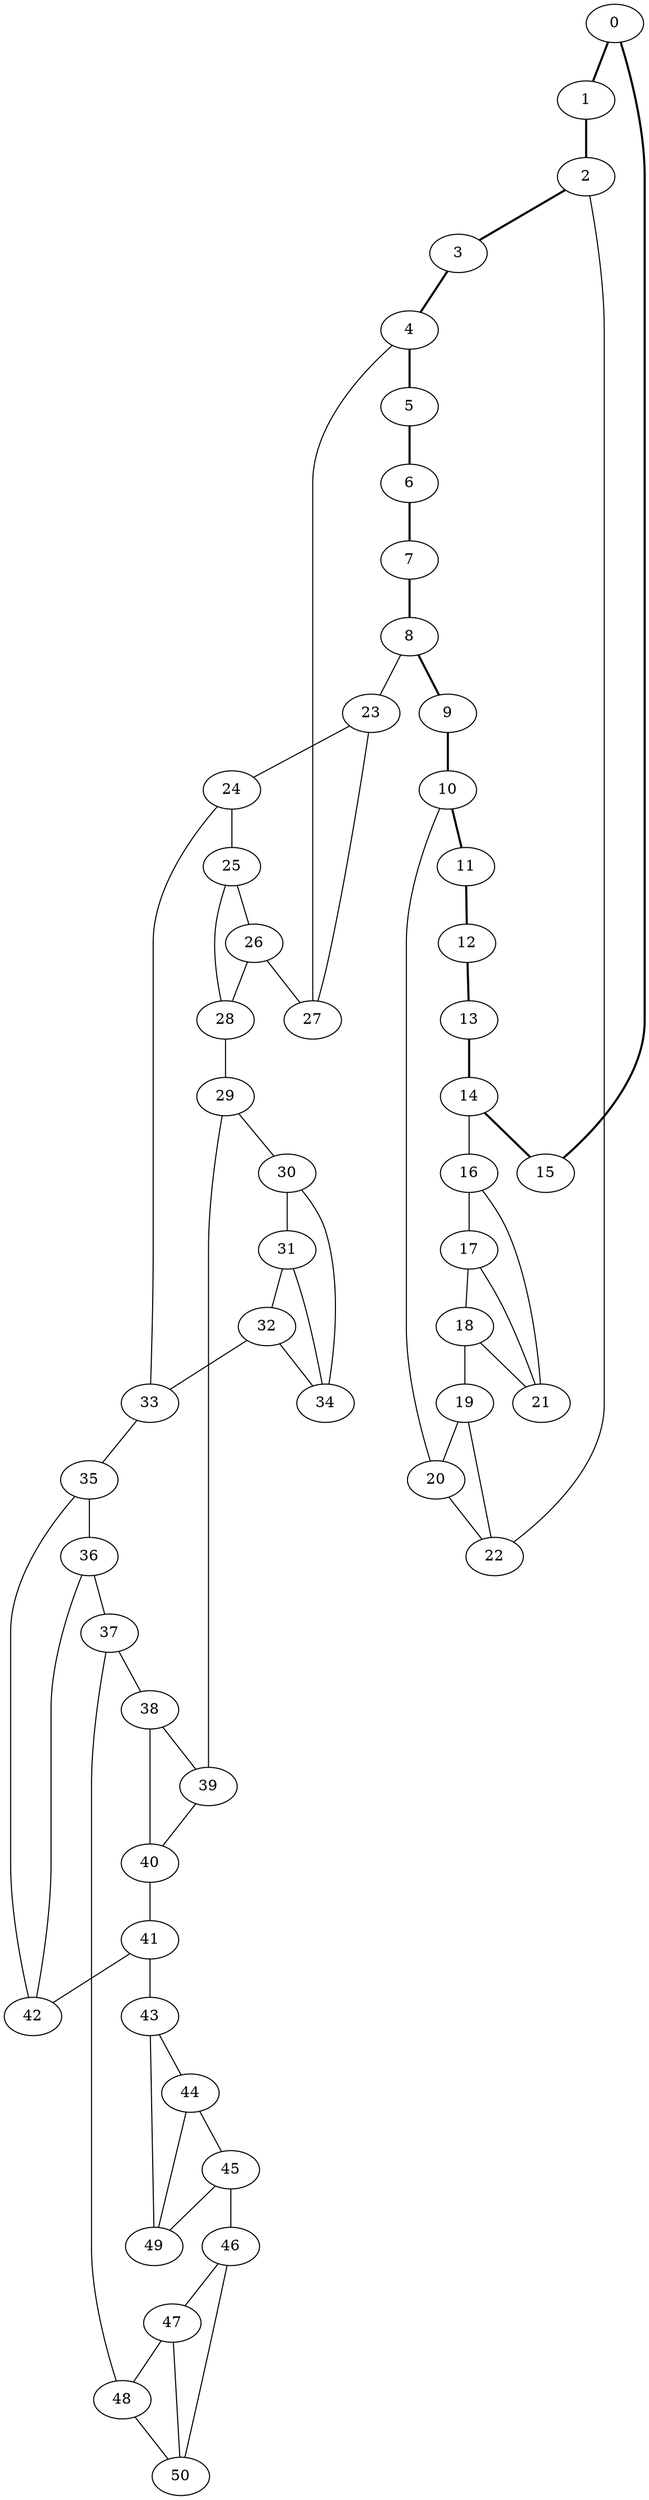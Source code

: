 //Inside of this graph isn't 3-connected
graph G {
0 [ pos = " 12.00,0.00!" ];
0 -- 1[style=bold];
0 -- 15[style=bold];
1 [ pos = " 11.09,4.59!" ];
1 -- 2[style=bold];
2 [ pos = " 8.49,8.49!" ];
2 -- 3[style=bold];
2 -- 22;
3 [ pos = " 4.59,11.09!" ];
3 -- 4[style=bold];
4 [ pos = " 0.00,12.00!" ];
4 -- 5[style=bold];
4 -- 27;
5 [ pos = " -4.59,11.09!" ];
5 -- 6[style=bold];
6 [ pos = " -8.49,8.49!" ];
6 -- 7[style=bold];
7 [ pos = " -11.09,4.59!" ];
7 -- 8[style=bold];
8 [ pos = " -12.00,0.00!" ];
8 -- 9[style=bold];
8 -- 23;
9 [ pos = " -11.09,-4.59!" ];
9 -- 10[style=bold];
10 [ pos = " -8.49,-8.49!" ];
10 -- 11[style=bold];
10 -- 20;
11 [ pos = " -4.59,-11.09!" ];
11 -- 12[style=bold];
12 [ pos = " 0.00,-12.00!" ];
12 -- 13[style=bold];
13 [ pos = " 4.59,-11.09!" ];
13 -- 14[style=bold];
14 [ pos = " 8.49,-8.49!" ];
14 -- 15[style=bold];
14 -- 16;
15 [ pos = " 11.09,-4.59!" ];
16 -- 17;
16 -- 21;
17 -- 18;
17 -- 21;
18 -- 19;
18 -- 21;
19 -- 20;
19 -- 22;
20 -- 22;
23 -- 24;
23 -- 27;
24 -- 25;
24 -- 33;
25 -- 26;
25 -- 28;
26 -- 27;
26 -- 28;
28 -- 29;
29 -- 30;
29 -- 39;
30 -- 31;
30 -- 34;
31 -- 32;
31 -- 34;
32 -- 33;
32 -- 34;
33 -- 35;
35 -- 36;
35 -- 42;
36 -- 37;
36 -- 42;
37 -- 38;
37 -- 48;
38 -- 39;
38 -- 40;
39 -- 40;
40 -- 41;
41 -- 42;
41 -- 43;
43 -- 44;
43 -- 49;
44 -- 45;
44 -- 49;
45 -- 46;
45 -- 49;
46 -- 47;
46 -- 50;
47 -- 48;
47 -- 50;
48 -- 50;
}

